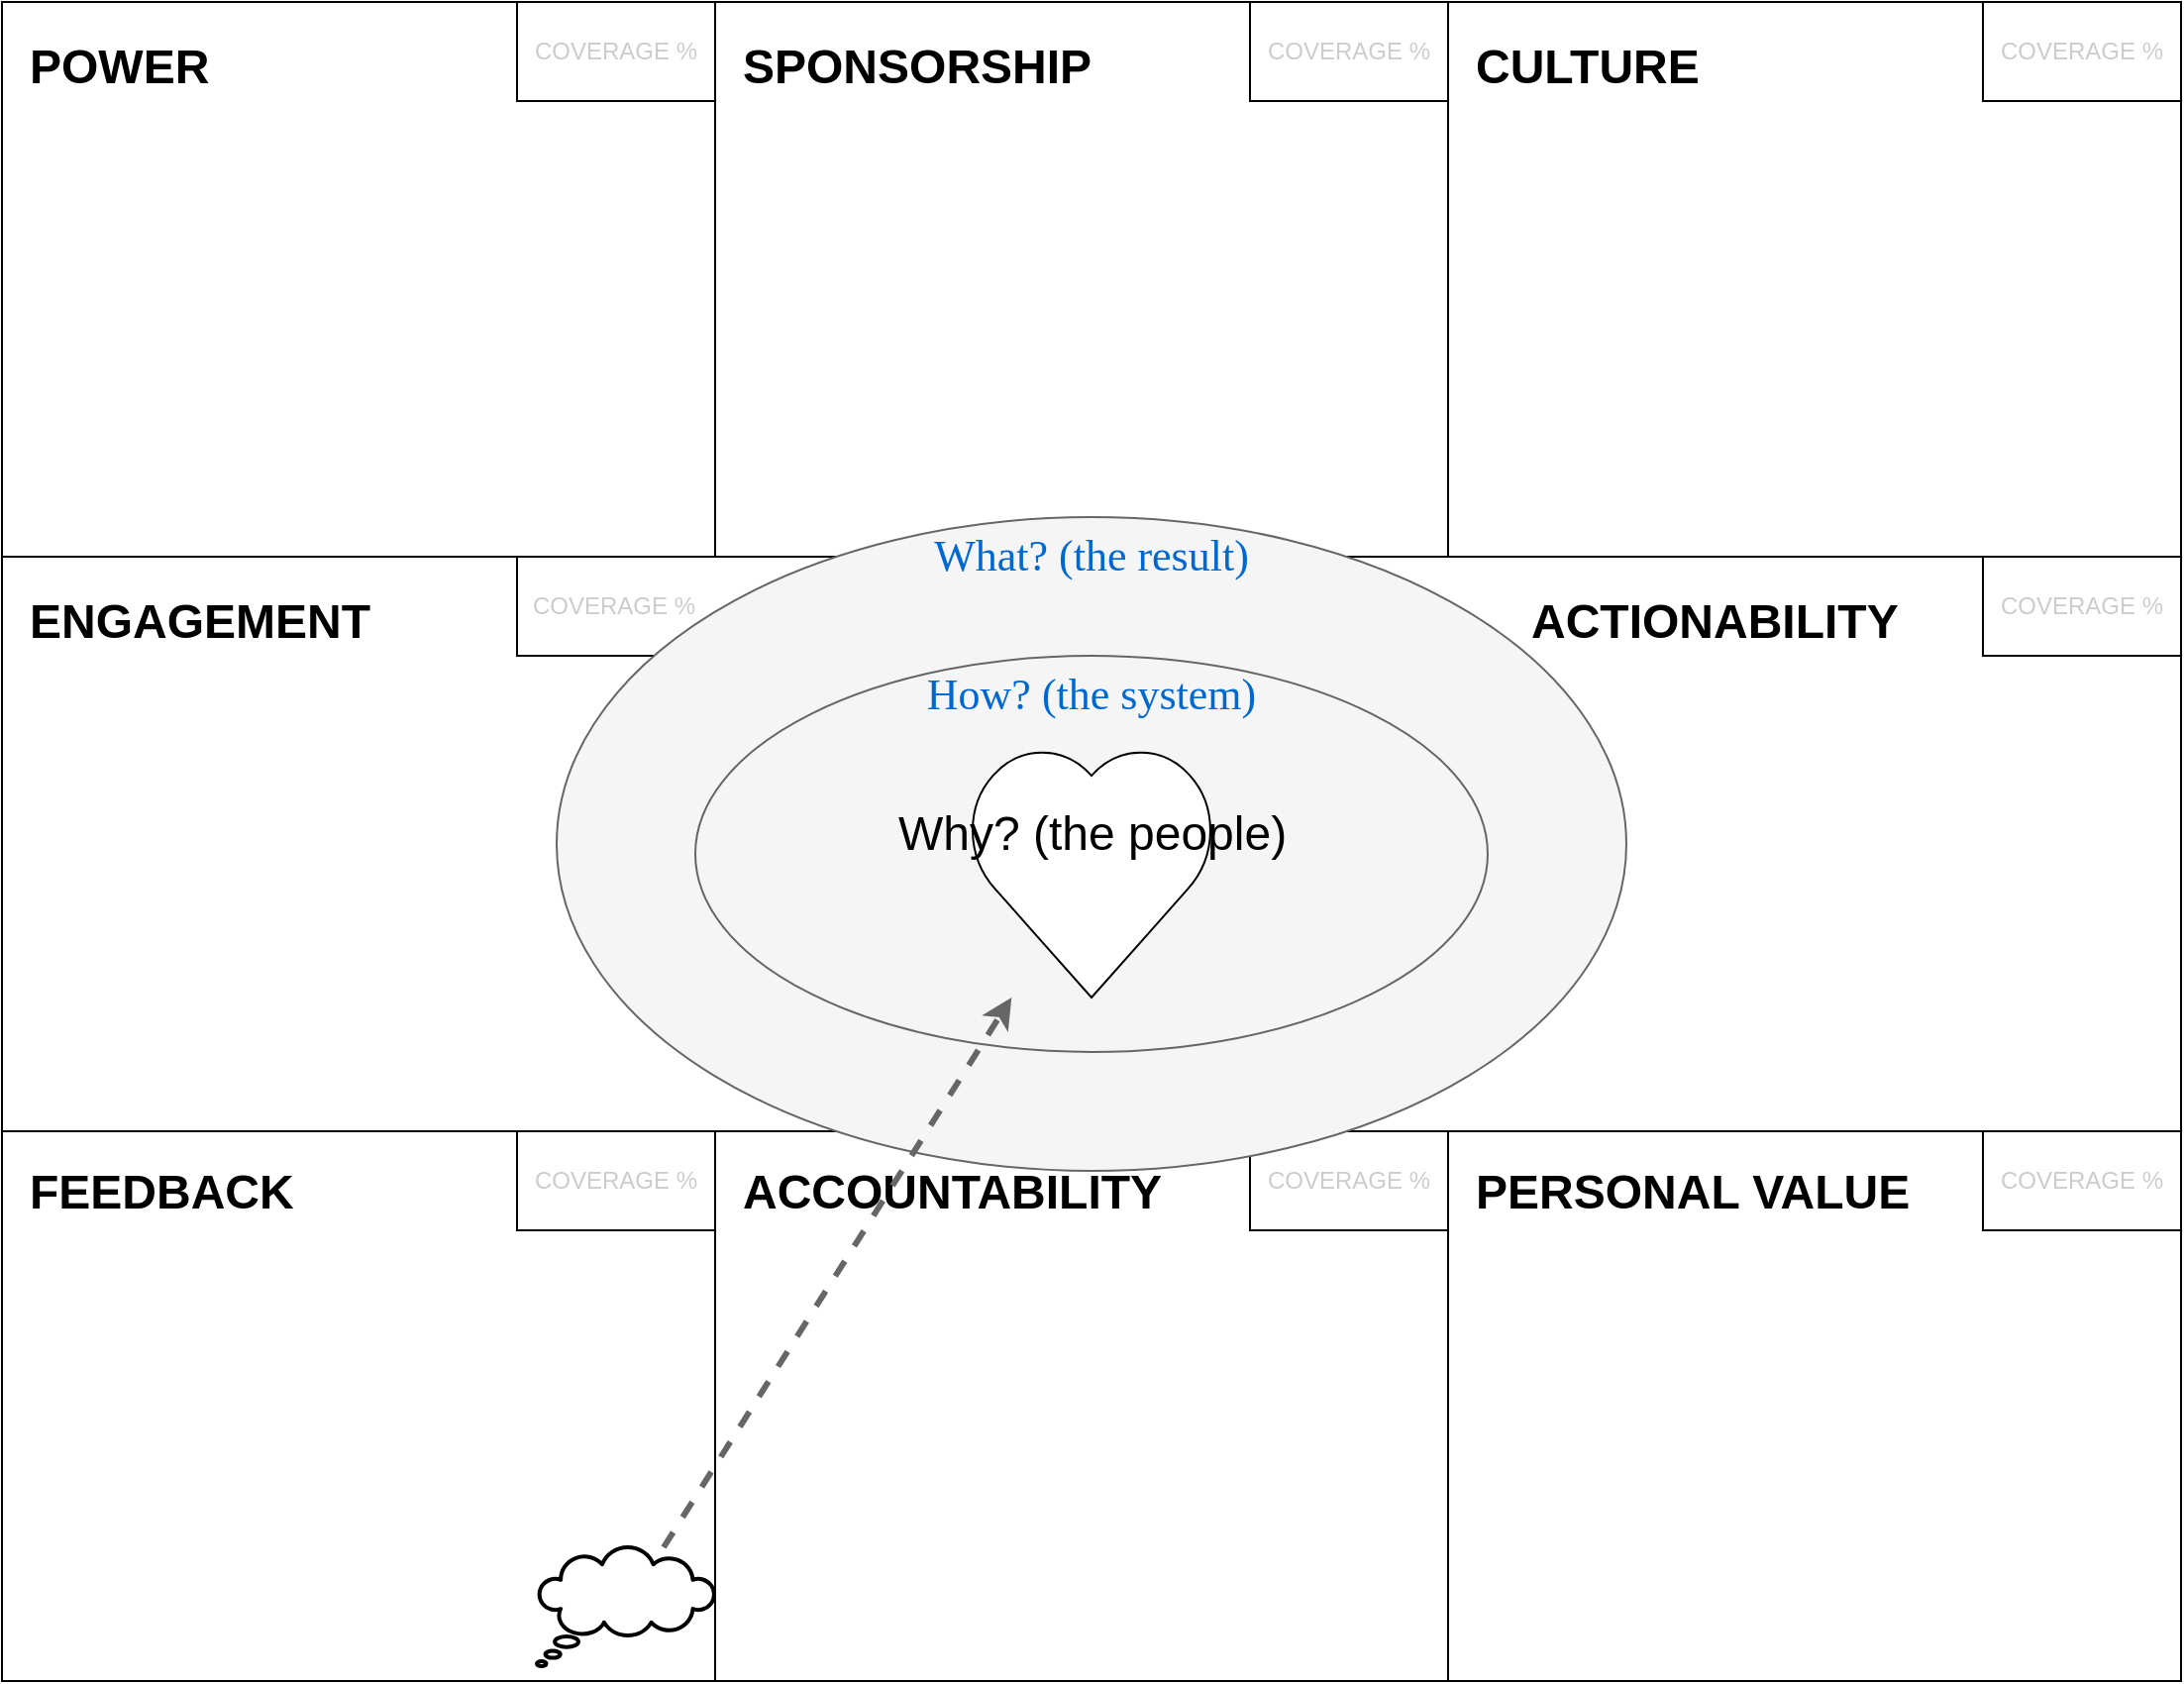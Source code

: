 <mxfile version="12.4.8" type="github">
  <diagram name="Page-1" id="dd472eb7-4b8b-5cd9-a60b-b15522922e76">
    <mxGraphModel dx="2062" dy="756" grid="1" gridSize="10" guides="1" tooltips="1" connect="1" arrows="1" fold="1" page="1" pageScale="1" pageWidth="1100" pageHeight="850" background="#ffffff" math="0" shadow="0">
      <root>
        <mxCell id="0"/>
        <mxCell id="1" parent="0"/>
        <mxCell id="5eW8BLqzjb0u9Z2Ic-Rn-4" value="PERSONAL VALUE" style="rounded=0;whiteSpace=wrap;html=1;verticalAlign=top;align=left;fontSize=24;fontStyle=1;spacingLeft=12;spacingTop=12;" vertex="1" parent="1">
          <mxGeometry x="730" y="567.5" width="370" height="280" as="geometry"/>
        </mxCell>
        <mxCell id="5eW8BLqzjb0u9Z2Ic-Rn-8" value="ACCOUNTABILITY" style="rounded=0;whiteSpace=wrap;html=1;verticalAlign=top;align=left;fontSize=24;fontStyle=1;spacingLeft=12;spacingTop=12;" vertex="1" parent="1">
          <mxGeometry x="360" y="567.5" width="370" height="280" as="geometry"/>
        </mxCell>
        <mxCell id="5eW8BLqzjb0u9Z2Ic-Rn-9" value="FEEDBACK" style="rounded=0;whiteSpace=wrap;html=1;verticalAlign=top;align=left;fontSize=24;fontStyle=1;spacingLeft=12;spacingTop=12;" vertex="1" parent="1">
          <mxGeometry y="567.5" width="360" height="280" as="geometry"/>
        </mxCell>
        <mxCell id="5eW8BLqzjb0u9Z2Ic-Rn-7" value="ENGAGEMENT" style="rounded=0;whiteSpace=wrap;html=1;verticalAlign=top;align=left;fontSize=24;fontStyle=1;spacingLeft=12;spacingTop=12;" vertex="1" parent="1">
          <mxGeometry y="280" width="450" height="290" as="geometry"/>
        </mxCell>
        <mxCell id="5eW8BLqzjb0u9Z2Ic-Rn-1" value="SPONSORSHIP" style="rounded=0;whiteSpace=wrap;html=1;verticalAlign=top;align=left;fontSize=24;fontStyle=1;spacingLeft=12;spacingTop=12;" vertex="1" parent="1">
          <mxGeometry x="360" width="370" height="280" as="geometry"/>
        </mxCell>
        <mxCell id="5eW8BLqzjb0u9Z2Ic-Rn-2" value="CULTURE" style="rounded=0;whiteSpace=wrap;html=1;verticalAlign=top;align=left;fontSize=24;fontStyle=1;spacingLeft=12;spacingTop=12;" vertex="1" parent="1">
          <mxGeometry x="730" width="370" height="280" as="geometry"/>
        </mxCell>
        <mxCell id="5eW8BLqzjb0u9Z2Ic-Rn-3" value="ACTIONABILITY" style="rounded=0;whiteSpace=wrap;html=1;verticalAlign=top;align=left;fontSize=24;fontStyle=1;spacingLeft=120;spacingTop=12;" vertex="1" parent="1">
          <mxGeometry x="650" y="280" width="450" height="290" as="geometry"/>
        </mxCell>
        <mxCell id="tnU87jmQ8Kyi_5LEnrwg-10" value="POWER" style="rounded=0;whiteSpace=wrap;html=1;verticalAlign=top;align=left;fontSize=24;fontStyle=1;spacingLeft=12;spacingTop=12;" parent="1" vertex="1">
          <mxGeometry width="360" height="280" as="geometry"/>
        </mxCell>
        <mxCell id="tnU87jmQ8Kyi_5LEnrwg-7" value="" style="whiteSpace=wrap;html=1;shape=mxgraph.basic.cloud_callout;fontSize=24;align=left;strokeWidth=2;" parent="1" vertex="1">
          <mxGeometry x="270" y="780" width="90" height="60" as="geometry"/>
        </mxCell>
        <mxCell id="5eW8BLqzjb0u9Z2Ic-Rn-15" value="COVERAGE %" style="rounded=0;whiteSpace=wrap;html=1;fontColor=#CCCCCC;" vertex="1" parent="1">
          <mxGeometry x="1000" y="570" width="100" height="50" as="geometry"/>
        </mxCell>
        <mxCell id="5eW8BLqzjb0u9Z2Ic-Rn-16" value="COVERAGE %" style="rounded=0;whiteSpace=wrap;html=1;fontColor=#CCCCCC;" vertex="1" parent="1">
          <mxGeometry x="1000" y="280" width="100" height="50" as="geometry"/>
        </mxCell>
        <mxCell id="5eW8BLqzjb0u9Z2Ic-Rn-17" value="COVERAGE %" style="rounded=0;whiteSpace=wrap;html=1;fontColor=#CCCCCC;" vertex="1" parent="1">
          <mxGeometry x="1000" width="100" height="50" as="geometry"/>
        </mxCell>
        <mxCell id="5eW8BLqzjb0u9Z2Ic-Rn-18" value="COVERAGE %" style="rounded=0;whiteSpace=wrap;html=1;fontColor=#CCCCCC;" vertex="1" parent="1">
          <mxGeometry x="630" width="100" height="50" as="geometry"/>
        </mxCell>
        <mxCell id="5eW8BLqzjb0u9Z2Ic-Rn-19" value="COVERAGE %" style="rounded=0;whiteSpace=wrap;html=1;fontColor=#CCCCCC;" vertex="1" parent="1">
          <mxGeometry x="260" width="100" height="50" as="geometry"/>
        </mxCell>
        <mxCell id="5eW8BLqzjb0u9Z2Ic-Rn-20" value="COVERAGE %" style="rounded=0;whiteSpace=wrap;html=1;fontColor=#CCCCCC;align=left;spacingLeft=6;" vertex="1" parent="1">
          <mxGeometry x="260" y="280" width="180" height="50" as="geometry"/>
        </mxCell>
        <mxCell id="5eW8BLqzjb0u9Z2Ic-Rn-21" value="COVERAGE %" style="rounded=0;whiteSpace=wrap;html=1;fontColor=#CCCCCC;" vertex="1" parent="1">
          <mxGeometry x="630" y="570" width="100" height="50" as="geometry"/>
        </mxCell>
        <mxCell id="5eW8BLqzjb0u9Z2Ic-Rn-22" value="COVERAGE %" style="rounded=0;whiteSpace=wrap;html=1;fontColor=#CCCCCC;" vertex="1" parent="1">
          <mxGeometry x="260" y="570" width="100" height="50" as="geometry"/>
        </mxCell>
        <mxCell id="45236fa5f4b8e91a-3" value="What? (the result)" style="ellipse;whiteSpace=wrap;html=1;rounded=0;shadow=0;dashed=0;comic=0;fontFamily=Verdana;fontSize=22;fontColor=#0069D1;fillColor=#f5f5f5;strokeColor=#666666;verticalAlign=top;" parent="1" vertex="1">
          <mxGeometry x="280" y="260" width="540" height="330" as="geometry"/>
        </mxCell>
        <mxCell id="45236fa5f4b8e91a-6" value="How? (the system)" style="ellipse;whiteSpace=wrap;html=1;rounded=0;shadow=0;dashed=0;comic=0;fontFamily=Verdana;fontSize=22;fontColor=#0069D1;fillColor=#f5f5f5;strokeColor=#666666;verticalAlign=top;" parent="1" vertex="1">
          <mxGeometry x="350" y="330" width="400" height="200" as="geometry"/>
        </mxCell>
        <mxCell id="tnU87jmQ8Kyi_5LEnrwg-8" value="Why? (the people)" style="verticalLabelPosition=middle;verticalAlign=top;html=1;shape=mxgraph.basic.heart;fontSize=24;align=center;labelPosition=center;spacingTop=24;" parent="1" vertex="1">
          <mxGeometry x="486.25" y="375" width="127.5" height="127.5" as="geometry"/>
        </mxCell>
        <mxCell id="tnU87jmQ8Kyi_5LEnrwg-9" value="" style="endArrow=classic;html=1;fontSize=24;spacing=6;strokeWidth=3;dashed=1;fillColor=#f5f5f5;strokeColor=#666666;" parent="1" source="tnU87jmQ8Kyi_5LEnrwg-7" target="tnU87jmQ8Kyi_5LEnrwg-8" edge="1">
          <mxGeometry width="50" height="50" relative="1" as="geometry">
            <mxPoint x="10" y="920" as="sourcePoint"/>
            <mxPoint x="60" y="870" as="targetPoint"/>
          </mxGeometry>
        </mxCell>
      </root>
    </mxGraphModel>
  </diagram>
</mxfile>

